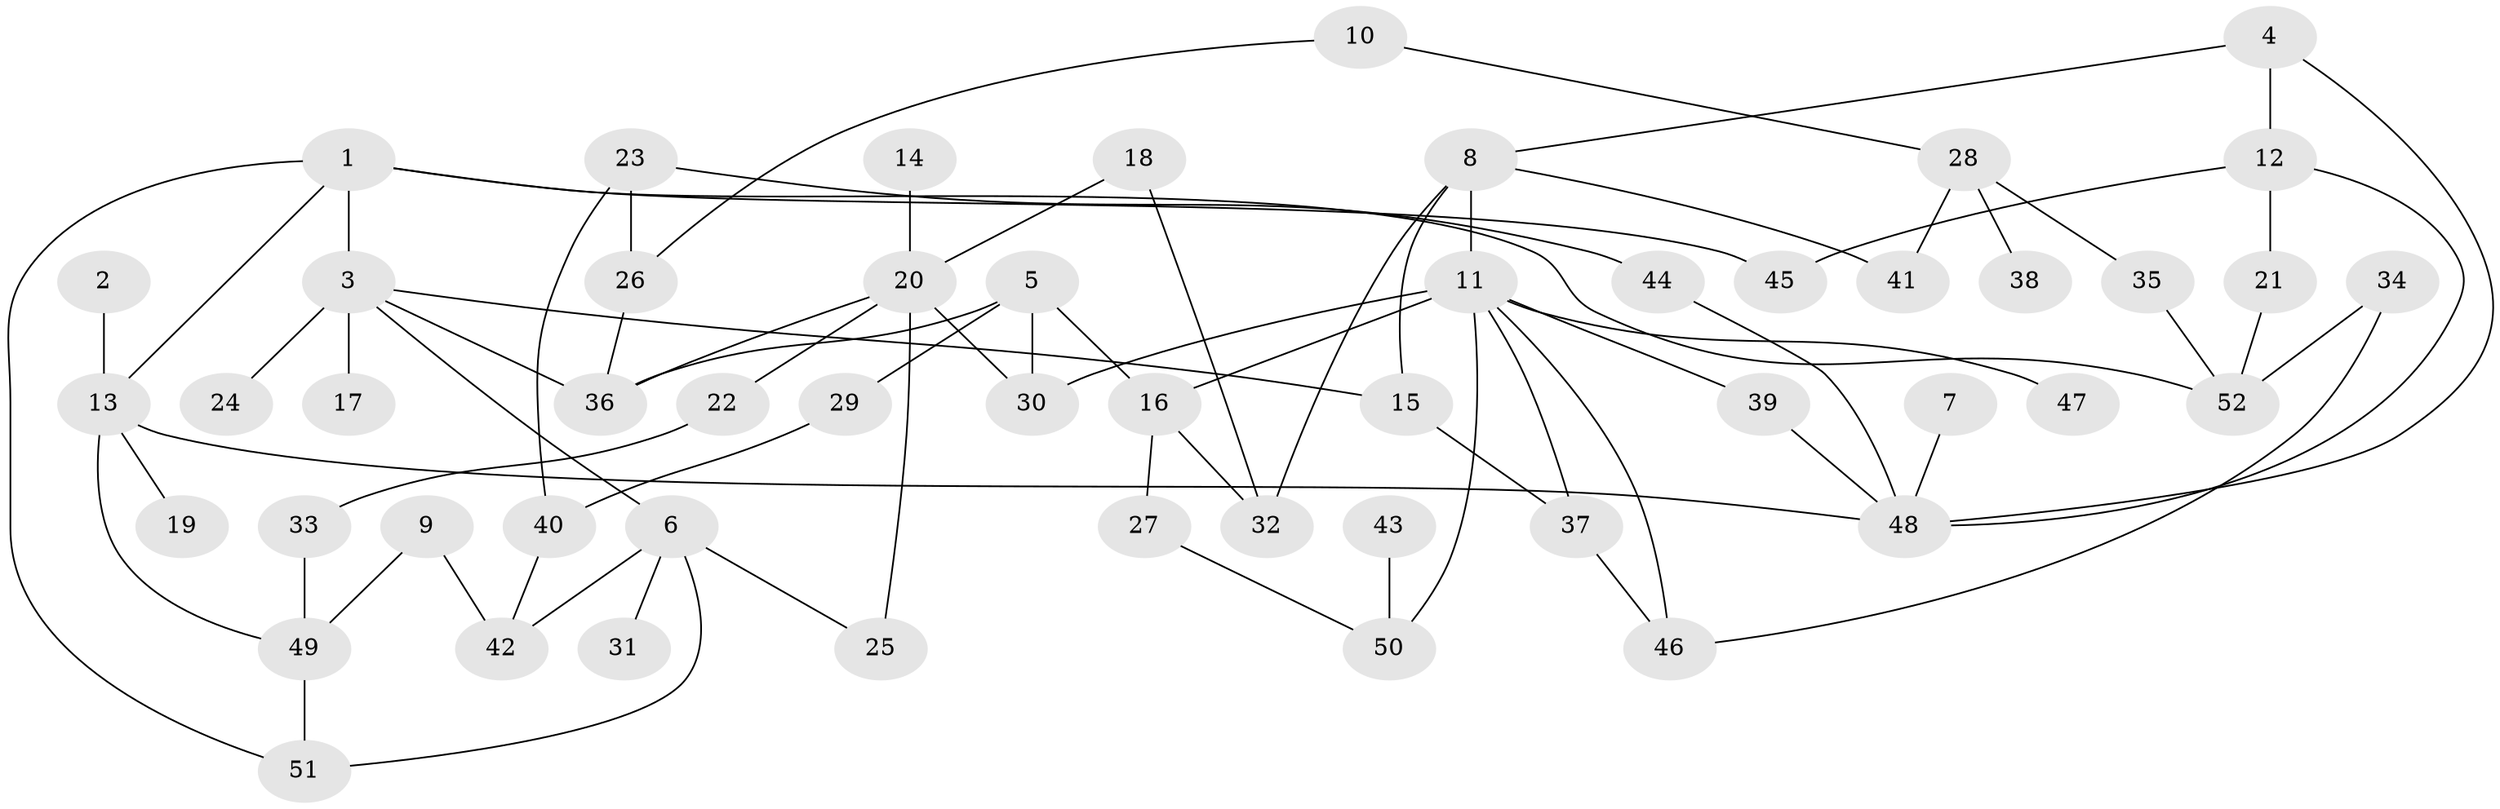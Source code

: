 // original degree distribution, {7: 0.03488372093023256, 5: 0.05813953488372093, 6: 0.011627906976744186, 4: 0.10465116279069768, 2: 0.3372093023255814, 1: 0.29069767441860467, 3: 0.1511627906976744, 8: 0.011627906976744186}
// Generated by graph-tools (version 1.1) at 2025/36/03/04/25 23:36:10]
// undirected, 52 vertices, 75 edges
graph export_dot {
  node [color=gray90,style=filled];
  1;
  2;
  3;
  4;
  5;
  6;
  7;
  8;
  9;
  10;
  11;
  12;
  13;
  14;
  15;
  16;
  17;
  18;
  19;
  20;
  21;
  22;
  23;
  24;
  25;
  26;
  27;
  28;
  29;
  30;
  31;
  32;
  33;
  34;
  35;
  36;
  37;
  38;
  39;
  40;
  41;
  42;
  43;
  44;
  45;
  46;
  47;
  48;
  49;
  50;
  51;
  52;
  1 -- 3 [weight=1.0];
  1 -- 13 [weight=1.0];
  1 -- 45 [weight=1.0];
  1 -- 51 [weight=1.0];
  1 -- 52 [weight=1.0];
  2 -- 13 [weight=1.0];
  3 -- 6 [weight=1.0];
  3 -- 15 [weight=1.0];
  3 -- 17 [weight=1.0];
  3 -- 24 [weight=1.0];
  3 -- 36 [weight=1.0];
  4 -- 8 [weight=1.0];
  4 -- 12 [weight=1.0];
  4 -- 48 [weight=1.0];
  5 -- 16 [weight=1.0];
  5 -- 29 [weight=1.0];
  5 -- 30 [weight=1.0];
  5 -- 36 [weight=1.0];
  6 -- 25 [weight=1.0];
  6 -- 31 [weight=1.0];
  6 -- 42 [weight=1.0];
  6 -- 51 [weight=1.0];
  7 -- 48 [weight=1.0];
  8 -- 11 [weight=1.0];
  8 -- 15 [weight=1.0];
  8 -- 32 [weight=1.0];
  8 -- 41 [weight=1.0];
  9 -- 42 [weight=1.0];
  9 -- 49 [weight=1.0];
  10 -- 26 [weight=1.0];
  10 -- 28 [weight=1.0];
  11 -- 16 [weight=1.0];
  11 -- 30 [weight=1.0];
  11 -- 37 [weight=1.0];
  11 -- 39 [weight=1.0];
  11 -- 46 [weight=1.0];
  11 -- 47 [weight=1.0];
  11 -- 50 [weight=1.0];
  12 -- 21 [weight=1.0];
  12 -- 45 [weight=1.0];
  12 -- 48 [weight=1.0];
  13 -- 19 [weight=1.0];
  13 -- 48 [weight=1.0];
  13 -- 49 [weight=1.0];
  14 -- 20 [weight=1.0];
  15 -- 37 [weight=1.0];
  16 -- 27 [weight=1.0];
  16 -- 32 [weight=1.0];
  18 -- 20 [weight=1.0];
  18 -- 32 [weight=1.0];
  20 -- 22 [weight=1.0];
  20 -- 25 [weight=1.0];
  20 -- 30 [weight=1.0];
  20 -- 36 [weight=1.0];
  21 -- 52 [weight=1.0];
  22 -- 33 [weight=1.0];
  23 -- 26 [weight=1.0];
  23 -- 40 [weight=1.0];
  23 -- 44 [weight=1.0];
  26 -- 36 [weight=1.0];
  27 -- 50 [weight=1.0];
  28 -- 35 [weight=1.0];
  28 -- 38 [weight=1.0];
  28 -- 41 [weight=1.0];
  29 -- 40 [weight=1.0];
  33 -- 49 [weight=1.0];
  34 -- 46 [weight=1.0];
  34 -- 52 [weight=1.0];
  35 -- 52 [weight=1.0];
  37 -- 46 [weight=1.0];
  39 -- 48 [weight=1.0];
  40 -- 42 [weight=1.0];
  43 -- 50 [weight=1.0];
  44 -- 48 [weight=1.0];
  49 -- 51 [weight=1.0];
}

